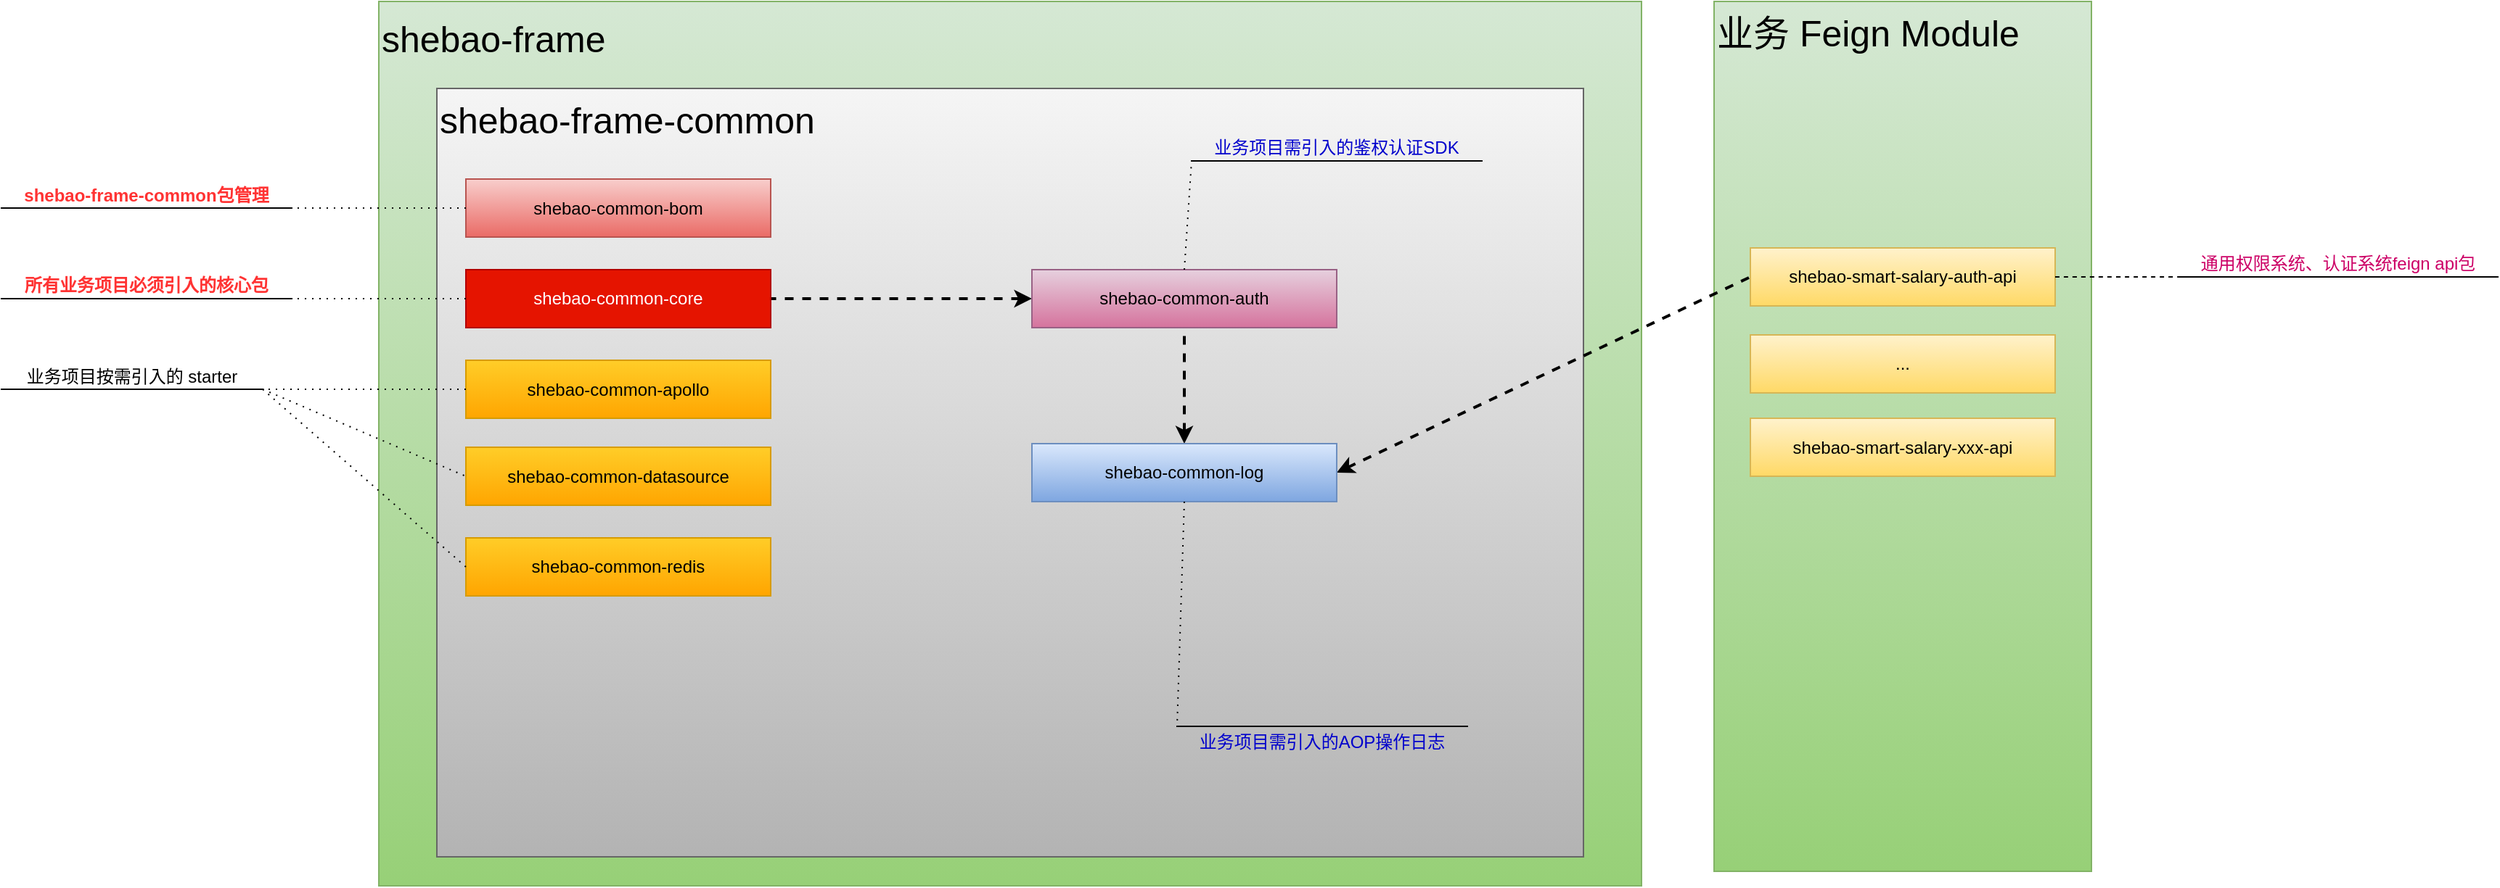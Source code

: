 <mxfile version="15.2.7" type="github">
  <diagram id="-tsS-FsJ0L8fD3Px-xXv" name="第 1 页">
    <mxGraphModel dx="2222" dy="2068" grid="1" gridSize="10" guides="1" tooltips="1" connect="1" arrows="1" fold="1" page="1" pageScale="1" pageWidth="827" pageHeight="1169" math="0" shadow="0">
      <root>
        <mxCell id="0" />
        <mxCell id="1" parent="0" />
        <mxCell id="Mv-XawTWSqNudMJ0L80r-18" value="业务 Feign Module" style="rounded=0;whiteSpace=wrap;html=1;fontSize=25;align=left;verticalAlign=top;fillColor=#d5e8d4;strokeColor=#82b366;gradientColor=#97d077;" vertex="1" parent="1">
          <mxGeometry x="840" y="-30" width="260" height="600" as="geometry" />
        </mxCell>
        <mxCell id="Mv-XawTWSqNudMJ0L80r-6" value="&lt;font style=&quot;font-size: 25px&quot;&gt;shebao-frame&lt;/font&gt;" style="rounded=0;whiteSpace=wrap;html=1;align=left;verticalAlign=top;fontSize=30;fillColor=#d5e8d4;strokeColor=#82b366;gradientColor=#97d077;" vertex="1" parent="1">
          <mxGeometry x="-80" y="-30" width="870" height="610" as="geometry" />
        </mxCell>
        <mxCell id="Mv-XawTWSqNudMJ0L80r-2" value="shebao-frame-common" style="rounded=0;whiteSpace=wrap;html=1;align=left;verticalAlign=top;fontSize=25;gradientColor=#b3b3b3;fillColor=#f5f5f5;strokeColor=#666666;" vertex="1" parent="1">
          <mxGeometry x="-40" y="30" width="790" height="530" as="geometry" />
        </mxCell>
        <mxCell id="Mv-XawTWSqNudMJ0L80r-8" value="shebao-common-apollo" style="rounded=0;whiteSpace=wrap;html=1;fillColor=#ffcd28;strokeColor=#d79b00;gradientColor=#ffa500;" vertex="1" parent="1">
          <mxGeometry x="-20" y="217.5" width="210" height="40" as="geometry" />
        </mxCell>
        <mxCell id="Mv-XawTWSqNudMJ0L80r-21" style="edgeStyle=orthogonalEdgeStyle;rounded=0;orthogonalLoop=1;jettySize=auto;html=1;fontSize=30;entryX=1;entryY=0.5;entryDx=0;entryDy=0;dashed=1;strokeWidth=2;startArrow=classic;startFill=1;endArrow=none;endFill=0;" edge="1" parent="1" source="Mv-XawTWSqNudMJ0L80r-9" target="Mv-XawTWSqNudMJ0L80r-10">
          <mxGeometry relative="1" as="geometry">
            <mxPoint x="220" y="165" as="targetPoint" />
          </mxGeometry>
        </mxCell>
        <mxCell id="Mv-XawTWSqNudMJ0L80r-9" value="shebao-common-auth" style="rounded=0;whiteSpace=wrap;html=1;fillColor=#e6d0de;strokeColor=#996185;gradientColor=#d5739d;" vertex="1" parent="1">
          <mxGeometry x="370" y="155" width="210" height="40" as="geometry" />
        </mxCell>
        <mxCell id="Mv-XawTWSqNudMJ0L80r-10" value="shebao-common-core" style="rounded=0;whiteSpace=wrap;html=1;fillColor=#e51400;strokeColor=#B20000;fontColor=#ffffff;" vertex="1" parent="1">
          <mxGeometry x="-20" y="155" width="210" height="40" as="geometry" />
        </mxCell>
        <mxCell id="Mv-XawTWSqNudMJ0L80r-11" value="shebao-common-bom" style="rounded=0;whiteSpace=wrap;html=1;fillColor=#f8cecc;strokeColor=#b85450;gradientColor=#ea6b66;" vertex="1" parent="1">
          <mxGeometry x="-20" y="92.5" width="210" height="40" as="geometry" />
        </mxCell>
        <mxCell id="Mv-XawTWSqNudMJ0L80r-12" value="shebao-common-redis" style="rounded=0;whiteSpace=wrap;html=1;fillColor=#ffcd28;strokeColor=#d79b00;gradientColor=#ffa500;" vertex="1" parent="1">
          <mxGeometry x="-20" y="340" width="210" height="40" as="geometry" />
        </mxCell>
        <mxCell id="Mv-XawTWSqNudMJ0L80r-13" value="shebao-common-datasource" style="rounded=0;whiteSpace=wrap;html=1;fillColor=#ffcd28;strokeColor=#d79b00;gradientColor=#ffa500;" vertex="1" parent="1">
          <mxGeometry x="-20" y="277.5" width="210" height="40" as="geometry" />
        </mxCell>
        <mxCell id="Mv-XawTWSqNudMJ0L80r-22" style="edgeStyle=orthogonalEdgeStyle;rounded=0;orthogonalLoop=1;jettySize=auto;html=1;fontSize=30;entryX=0.5;entryY=1;entryDx=0;entryDy=0;dashed=1;strokeWidth=2;startArrow=classic;startFill=1;endArrow=none;endFill=0;" edge="1" parent="1" source="Mv-XawTWSqNudMJ0L80r-14" target="Mv-XawTWSqNudMJ0L80r-9">
          <mxGeometry relative="1" as="geometry" />
        </mxCell>
        <mxCell id="Mv-XawTWSqNudMJ0L80r-24" style="rounded=0;orthogonalLoop=1;jettySize=auto;html=1;exitX=1;exitY=0.5;exitDx=0;exitDy=0;fontSize=30;entryX=0;entryY=0.5;entryDx=0;entryDy=0;dashed=1;strokeWidth=2;startArrow=classic;startFill=1;endArrow=none;endFill=0;" edge="1" parent="1" source="Mv-XawTWSqNudMJ0L80r-14" target="Mv-XawTWSqNudMJ0L80r-15">
          <mxGeometry relative="1" as="geometry" />
        </mxCell>
        <mxCell id="Mv-XawTWSqNudMJ0L80r-14" value="shebao-common-log" style="rounded=0;whiteSpace=wrap;html=1;fillColor=#dae8fc;strokeColor=#6c8ebf;gradientColor=#7ea6e0;" vertex="1" parent="1">
          <mxGeometry x="370" y="275" width="210" height="40" as="geometry" />
        </mxCell>
        <mxCell id="Mv-XawTWSqNudMJ0L80r-15" value="shebao-smart-salary-auth-api" style="rounded=0;whiteSpace=wrap;html=1;fillColor=#fff2cc;strokeColor=#d6b656;gradientColor=#ffd966;" vertex="1" parent="1">
          <mxGeometry x="865" y="140" width="210" height="40" as="geometry" />
        </mxCell>
        <mxCell id="Mv-XawTWSqNudMJ0L80r-25" value="..." style="rounded=0;whiteSpace=wrap;html=1;fillColor=#fff2cc;strokeColor=#d6b656;gradientColor=#ffd966;" vertex="1" parent="1">
          <mxGeometry x="865" y="200" width="210" height="40" as="geometry" />
        </mxCell>
        <mxCell id="Mv-XawTWSqNudMJ0L80r-26" value="shebao-smart-salary-xxx-api" style="rounded=0;whiteSpace=wrap;html=1;fillColor=#fff2cc;strokeColor=#d6b656;gradientColor=#ffd966;" vertex="1" parent="1">
          <mxGeometry x="865" y="257.5" width="210" height="40" as="geometry" />
        </mxCell>
        <mxCell id="Mv-XawTWSqNudMJ0L80r-32" value="shebao-frame-common包管理" style="whiteSpace=wrap;html=1;shape=partialRectangle;top=0;left=0;bottom=1;right=0;points=[[0,1],[1,1]];fillColor=none;align=center;verticalAlign=bottom;routingCenterY=0.5;snapToPoint=1;recursiveResize=0;autosize=1;treeFolding=1;treeMoving=1;newEdgeStyle={&quot;edgeStyle&quot;:&quot;entityRelationEdgeStyle&quot;,&quot;startArrow&quot;:&quot;none&quot;,&quot;endArrow&quot;:&quot;none&quot;,&quot;segment&quot;:10,&quot;curved&quot;:1};fontSize=12;fontStyle=1;fontColor=#FF3333;" vertex="1" parent="1">
          <mxGeometry x="-340" y="92.5" width="200" height="20" as="geometry" />
        </mxCell>
        <mxCell id="Mv-XawTWSqNudMJ0L80r-33" value="" style="startArrow=none;endArrow=none;segment=10;dashed=1;fontSize=12;dashPattern=1 4;" edge="1" target="Mv-XawTWSqNudMJ0L80r-32" parent="1" source="Mv-XawTWSqNudMJ0L80r-11">
          <mxGeometry relative="1" as="geometry">
            <mxPoint x="-160" y="112.5" as="sourcePoint" />
          </mxGeometry>
        </mxCell>
        <mxCell id="Mv-XawTWSqNudMJ0L80r-34" value="所有业务项目必须引入的核心包" style="whiteSpace=wrap;html=1;shape=partialRectangle;top=0;left=0;bottom=1;right=0;points=[[0,1],[1,1]];fillColor=none;align=center;verticalAlign=bottom;routingCenterY=0.5;snapToPoint=1;recursiveResize=0;autosize=1;treeFolding=1;treeMoving=1;newEdgeStyle={&quot;edgeStyle&quot;:&quot;entityRelationEdgeStyle&quot;,&quot;startArrow&quot;:&quot;none&quot;,&quot;endArrow&quot;:&quot;none&quot;,&quot;segment&quot;:10,&quot;curved&quot;:1};fontSize=12;fontColor=#FF3333;fontStyle=1" vertex="1" parent="1">
          <mxGeometry x="-340" y="155" width="200" height="20" as="geometry" />
        </mxCell>
        <mxCell id="Mv-XawTWSqNudMJ0L80r-35" value="" style="startArrow=none;endArrow=none;segment=10;dashed=1;fontSize=12;exitX=0;exitY=0.5;exitDx=0;exitDy=0;dashPattern=1 4;" edge="1" target="Mv-XawTWSqNudMJ0L80r-34" parent="1" source="Mv-XawTWSqNudMJ0L80r-10">
          <mxGeometry relative="1" as="geometry">
            <mxPoint x="-30" y="62" as="sourcePoint" />
          </mxGeometry>
        </mxCell>
        <mxCell id="Mv-XawTWSqNudMJ0L80r-40" style="rounded=0;orthogonalLoop=1;jettySize=auto;html=1;entryX=0;entryY=0.5;entryDx=0;entryDy=0;dashed=1;fontSize=12;fontColor=#000000;dashPattern=1 4;endArrow=none;endFill=0;" edge="1" parent="1" source="Mv-XawTWSqNudMJ0L80r-38" target="Mv-XawTWSqNudMJ0L80r-13">
          <mxGeometry relative="1" as="geometry" />
        </mxCell>
        <mxCell id="Mv-XawTWSqNudMJ0L80r-41" style="rounded=0;orthogonalLoop=1;jettySize=auto;html=1;entryX=0;entryY=0.5;entryDx=0;entryDy=0;dashed=1;fontSize=12;fontColor=#000000;dashPattern=1 4;endArrow=none;endFill=0;" edge="1" parent="1" source="Mv-XawTWSqNudMJ0L80r-38" target="Mv-XawTWSqNudMJ0L80r-12">
          <mxGeometry relative="1" as="geometry" />
        </mxCell>
        <mxCell id="Mv-XawTWSqNudMJ0L80r-38" value="业务项目按需引入的 starter" style="whiteSpace=wrap;html=1;shape=partialRectangle;top=0;left=0;bottom=1;right=0;points=[[0,1],[1,1]];fillColor=none;align=center;verticalAlign=bottom;routingCenterY=0.5;snapToPoint=1;recursiveResize=0;autosize=1;treeFolding=1;treeMoving=1;newEdgeStyle={&quot;edgeStyle&quot;:&quot;entityRelationEdgeStyle&quot;,&quot;startArrow&quot;:&quot;none&quot;,&quot;endArrow&quot;:&quot;none&quot;,&quot;segment&quot;:10,&quot;curved&quot;:1};fontSize=12;fontColor=#000000;" vertex="1" parent="1">
          <mxGeometry x="-340" y="217.5" width="180" height="20" as="geometry" />
        </mxCell>
        <mxCell id="Mv-XawTWSqNudMJ0L80r-39" value="" style="startArrow=none;endArrow=none;segment=10;dashed=1;fontSize=12;fontColor=#FF3333;exitX=0;exitY=0.5;exitDx=0;exitDy=0;dashPattern=1 4;" edge="1" target="Mv-XawTWSqNudMJ0L80r-38" parent="1" source="Mv-XawTWSqNudMJ0L80r-8">
          <mxGeometry relative="1" as="geometry">
            <mxPoint x="-40" y="170" as="sourcePoint" />
          </mxGeometry>
        </mxCell>
        <mxCell id="Mv-XawTWSqNudMJ0L80r-42" value="业务项目需引入的鉴权认证SDK" style="whiteSpace=wrap;html=1;shape=partialRectangle;top=0;left=0;bottom=1;right=0;points=[[0,1],[1,1]];fillColor=none;align=center;verticalAlign=bottom;routingCenterY=0.5;snapToPoint=1;recursiveResize=0;autosize=1;treeFolding=1;treeMoving=1;newEdgeStyle={&quot;edgeStyle&quot;:&quot;entityRelationEdgeStyle&quot;,&quot;startArrow&quot;:&quot;none&quot;,&quot;endArrow&quot;:&quot;none&quot;,&quot;segment&quot;:10,&quot;curved&quot;:1};fontSize=12;fontColor=#0000CC;" vertex="1" parent="1">
          <mxGeometry x="480" y="60" width="200" height="20" as="geometry" />
        </mxCell>
        <mxCell id="Mv-XawTWSqNudMJ0L80r-43" value="" style="startArrow=none;endArrow=none;segment=10;dashed=1;fontSize=12;fontColor=#000000;exitX=0.5;exitY=0;exitDx=0;exitDy=0;dashPattern=1 4;" edge="1" target="Mv-XawTWSqNudMJ0L80r-42" parent="1" source="Mv-XawTWSqNudMJ0L80r-9">
          <mxGeometry relative="1" as="geometry">
            <mxPoint x="520" y="-50" as="sourcePoint" />
          </mxGeometry>
        </mxCell>
        <mxCell id="Mv-XawTWSqNudMJ0L80r-44" value="业务项目需引入的AOP操作日志" style="whiteSpace=wrap;html=1;shape=partialRectangle;top=0;left=0;bottom=1;right=0;points=[[0,1],[1,1]];fillColor=none;align=center;verticalAlign=bottom;routingCenterY=0.5;snapToPoint=1;recursiveResize=0;autosize=1;treeFolding=1;treeMoving=1;newEdgeStyle={&quot;edgeStyle&quot;:&quot;entityRelationEdgeStyle&quot;,&quot;startArrow&quot;:&quot;none&quot;,&quot;endArrow&quot;:&quot;none&quot;,&quot;segment&quot;:10,&quot;curved&quot;:1};fontSize=12;fontColor=#0000CC;direction=west;" vertex="1" parent="1">
          <mxGeometry x="470" y="470" width="200" height="20" as="geometry" />
        </mxCell>
        <mxCell id="Mv-XawTWSqNudMJ0L80r-45" value="" style="startArrow=none;endArrow=none;segment=10;dashed=1;fontSize=12;fontColor=#000000;exitX=0.5;exitY=1;exitDx=0;exitDy=0;entryX=1;entryY=1;entryDx=0;entryDy=0;dashPattern=1 4;" edge="1" target="Mv-XawTWSqNudMJ0L80r-44" parent="1" source="Mv-XawTWSqNudMJ0L80r-14">
          <mxGeometry relative="1" as="geometry">
            <mxPoint x="470" y="660" as="sourcePoint" />
            <mxPoint x="270" y="610" as="targetPoint" />
          </mxGeometry>
        </mxCell>
        <mxCell id="Mv-XawTWSqNudMJ0L80r-46" value="通用权限系统、认证系统feign api包" style="whiteSpace=wrap;html=1;shape=partialRectangle;top=0;left=0;bottom=1;right=0;points=[[0,1],[1,1]];fillColor=none;align=center;verticalAlign=bottom;routingCenterY=0.5;snapToPoint=1;recursiveResize=0;autosize=1;treeFolding=1;treeMoving=1;newEdgeStyle={&quot;edgeStyle&quot;:&quot;entityRelationEdgeStyle&quot;,&quot;startArrow&quot;:&quot;none&quot;,&quot;endArrow&quot;:&quot;none&quot;,&quot;segment&quot;:10,&quot;curved&quot;:1};fontSize=12;fontColor=#CC0066;" vertex="1" parent="1">
          <mxGeometry x="1160" y="140" width="220" height="20" as="geometry" />
        </mxCell>
        <mxCell id="Mv-XawTWSqNudMJ0L80r-47" value="" style="edgeStyle=entityRelationEdgeStyle;startArrow=none;endArrow=none;segment=10;curved=1;dashed=1;fontSize=12;fontColor=#0000CC;exitX=1;exitY=0.5;exitDx=0;exitDy=0;" edge="1" target="Mv-XawTWSqNudMJ0L80r-46" parent="1" source="Mv-XawTWSqNudMJ0L80r-15">
          <mxGeometry relative="1" as="geometry">
            <mxPoint x="1130" y="190" as="sourcePoint" />
          </mxGeometry>
        </mxCell>
      </root>
    </mxGraphModel>
  </diagram>
</mxfile>
